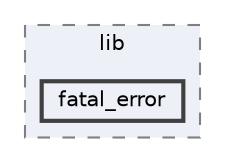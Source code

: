 digraph "build/modules/nrf/lib/fatal_error"
{
 // LATEX_PDF_SIZE
  bgcolor="transparent";
  edge [fontname=Helvetica,fontsize=10,labelfontname=Helvetica,labelfontsize=10];
  node [fontname=Helvetica,fontsize=10,shape=box,height=0.2,width=0.4];
  compound=true
  subgraph clusterdir_6436b79c7fa5cd474f68bdf7064e82ba {
    graph [ bgcolor="#edf0f7", pencolor="grey50", label="lib", fontname=Helvetica,fontsize=10 style="filled,dashed", URL="dir_6436b79c7fa5cd474f68bdf7064e82ba.html",tooltip=""]
  dir_ad3b477f177aac2a56ca9c3920c3cf21 [label="fatal_error", fillcolor="#edf0f7", color="grey25", style="filled,bold", URL="dir_ad3b477f177aac2a56ca9c3920c3cf21.html",tooltip=""];
  }
}
